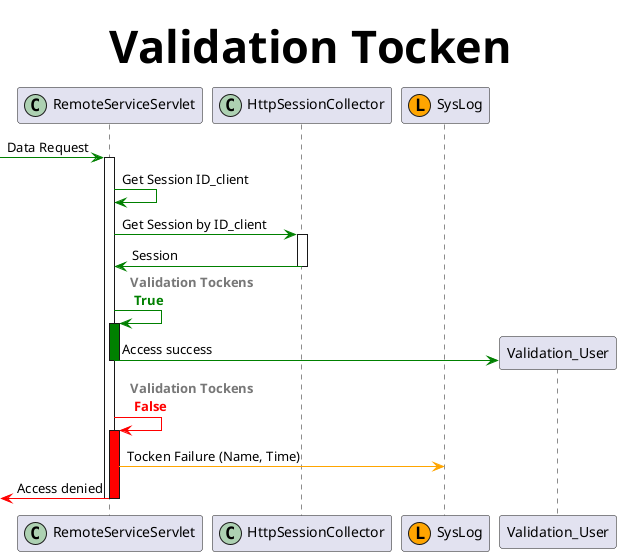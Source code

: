 @startuml

title <b><size:45>Validation Tocken</size></b>

participant "RemoteServiceServlet" as rss << (C, #ADD1B2) >>
participant "HttpSessionCollector" as hsc << (C, #ADD1B2) >>
participant "SysLog" as sl << (L, Orange) >>

[-[#Green]> rss: Data Request
activate rss
	
	rss -[#Green]> rss: Get Session ID_client
	
        rss -[#Green]> hsc: Get Session by ID_client
	activate hsc
	hsc -[#Green]> rss: Session
	deactivate hsc
	
	rss -[#Green]> rss: <b><color:#777777> Validation Tockens </color></b> \n <b><color:#Green> True </color></b>
	activate rss #Green
		create Validation_User
		rss -[#Green]> Validation_User : Access success
	deactivate rss
	
	rss -[#Red]> rss: <b><color:#777777> Validation Tockens </color></b> \n <b><color:#Red> False </color></b>
	activate rss #Red
		rss -[#Orange]> sl : Tocken Failure (Name, Time)
		[<[#Red]- rss: Access denied
	deactivate rss
	
deactivate rss

@enduml
